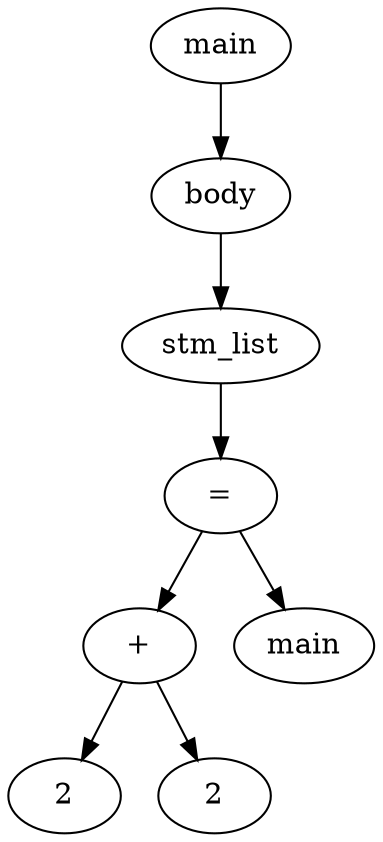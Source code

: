 digraph {
	0 [label=stm_list]
	1 [label=2]
	2 [label=2]
	3 [label="+"]
	3 -> 1
	3 -> 2
	4 [label=main]
	5 [label="="]
	5 -> 4
	5 -> 3
	0 -> 5
	6 [label=body]
	6 -> 0
	7 [label=main]
	7 -> 6
}
